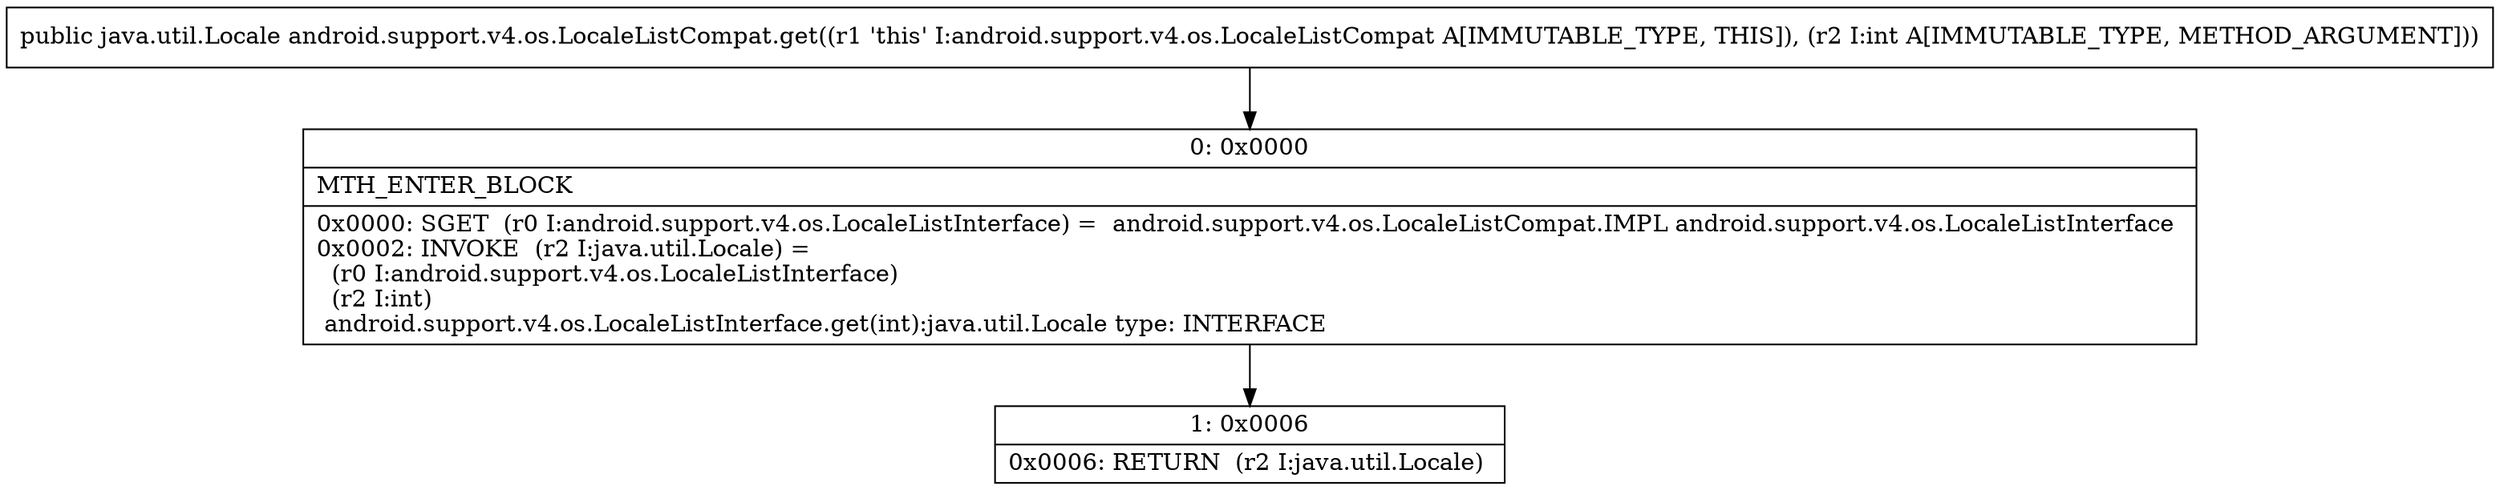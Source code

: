 digraph "CFG forandroid.support.v4.os.LocaleListCompat.get(I)Ljava\/util\/Locale;" {
Node_0 [shape=record,label="{0\:\ 0x0000|MTH_ENTER_BLOCK\l|0x0000: SGET  (r0 I:android.support.v4.os.LocaleListInterface) =  android.support.v4.os.LocaleListCompat.IMPL android.support.v4.os.LocaleListInterface \l0x0002: INVOKE  (r2 I:java.util.Locale) = \l  (r0 I:android.support.v4.os.LocaleListInterface)\l  (r2 I:int)\l android.support.v4.os.LocaleListInterface.get(int):java.util.Locale type: INTERFACE \l}"];
Node_1 [shape=record,label="{1\:\ 0x0006|0x0006: RETURN  (r2 I:java.util.Locale) \l}"];
MethodNode[shape=record,label="{public java.util.Locale android.support.v4.os.LocaleListCompat.get((r1 'this' I:android.support.v4.os.LocaleListCompat A[IMMUTABLE_TYPE, THIS]), (r2 I:int A[IMMUTABLE_TYPE, METHOD_ARGUMENT])) }"];
MethodNode -> Node_0;
Node_0 -> Node_1;
}

